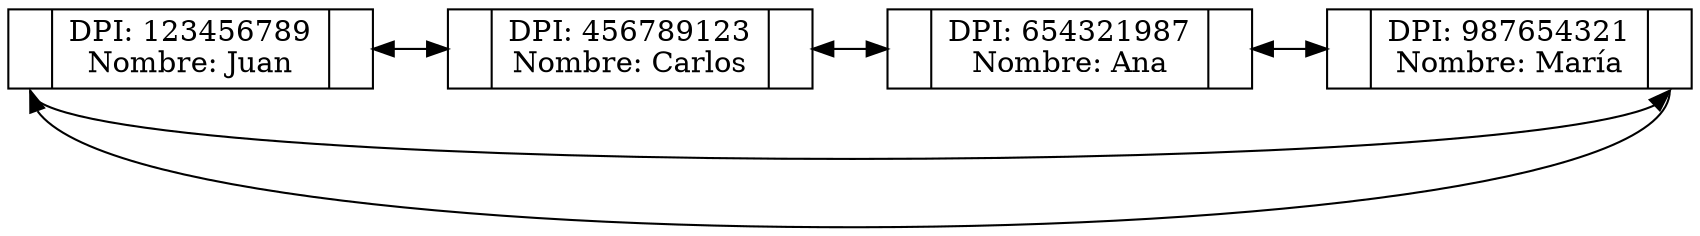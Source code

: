 digraph G {
rankdir=LR;
node [shape=record];
"1895666617136" [label="{<prev> | DPI: 123456789\nNombre: Juan | <next>}"];
"1895666617184" [label="{<prev> | DPI: 456789123\nNombre: Carlos | <next>}"];
"1895666617232" [label="{<prev> | DPI: 654321987\nNombre: Ana | <next>}"];
"1895666617328" [label="{<prev> | DPI: 987654321\nNombre: María | <next>}"];
"1895666617136":next -> "1895666617184":prev;
"1895666617184":prev -> "1895666617136":next;
"1895666617184":next -> "1895666617232":prev;
"1895666617232":prev -> "1895666617184":next;
"1895666617232":next -> "1895666617328":prev;
"1895666617328":prev -> "1895666617232":next;
"1895666617328":next -> "1895666617136":prev [constraint=false];
"1895666617136":prev -> "1895666617328":next [constraint=false];
}
